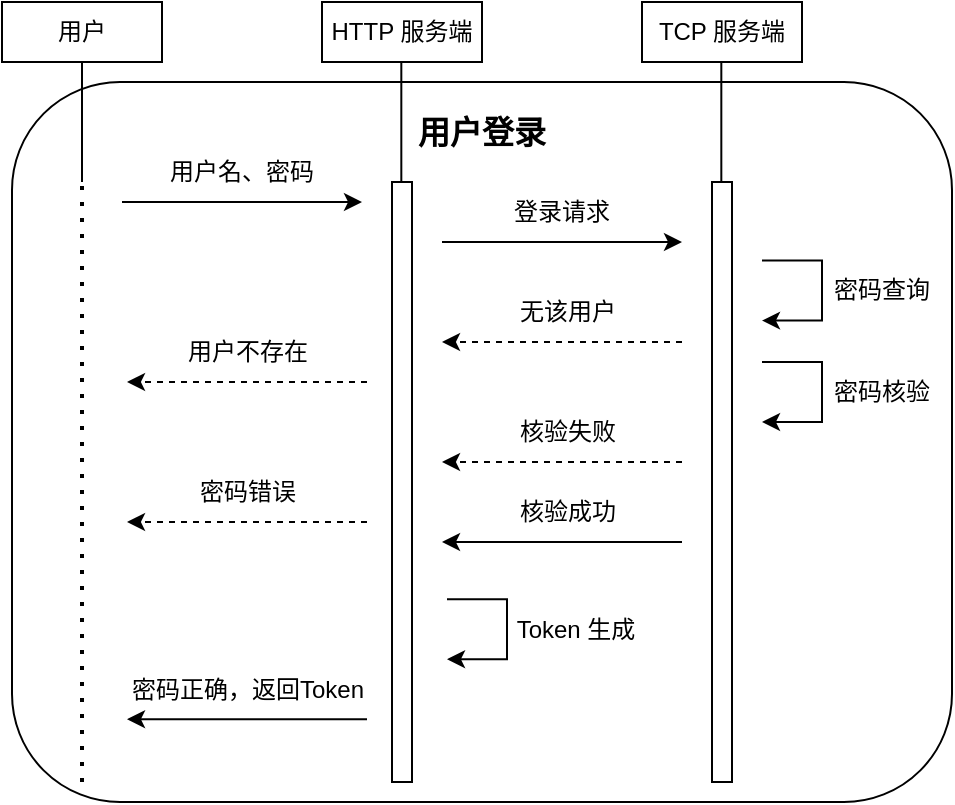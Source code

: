 <mxfile version="19.0.3" type="device"><diagram id="7XqjCQAVJKyodX7F_-_t" name="第 1 页"><mxGraphModel dx="691" dy="455" grid="1" gridSize="10" guides="1" tooltips="1" connect="1" arrows="1" fold="1" page="1" pageScale="1" pageWidth="827" pageHeight="1169" math="0" shadow="0"><root><mxCell id="0"/><mxCell id="1" parent="0"/><mxCell id="q8X-Lo3fpseCHBHQoex1-1" value="" style="rounded=1;whiteSpace=wrap;html=1;" vertex="1" parent="1"><mxGeometry x="165" y="160" width="470" height="360" as="geometry"/></mxCell><mxCell id="kEo1OsRIMB6gQXbBXC4u-1" value="用户" style="rounded=0;whiteSpace=wrap;html=1;" parent="1" vertex="1"><mxGeometry x="160" y="120" width="80" height="30" as="geometry"/></mxCell><mxCell id="kEo1OsRIMB6gQXbBXC4u-2" value="HTTP 服务端" style="rounded=0;whiteSpace=wrap;html=1;" parent="1" vertex="1"><mxGeometry x="320" y="120" width="80" height="30" as="geometry"/></mxCell><mxCell id="kEo1OsRIMB6gQXbBXC4u-3" value="TCP 服务端" style="rounded=0;whiteSpace=wrap;html=1;" parent="1" vertex="1"><mxGeometry x="480" y="120" width="80" height="30" as="geometry"/></mxCell><mxCell id="kEo1OsRIMB6gQXbBXC4u-7" value="" style="endArrow=none;dashed=1;html=1;dashPattern=1 3;strokeWidth=2;rounded=0;" parent="1" edge="1"><mxGeometry width="50" height="50" relative="1" as="geometry"><mxPoint x="200" y="510" as="sourcePoint"/><mxPoint x="200" y="210" as="targetPoint"/></mxGeometry></mxCell><mxCell id="kEo1OsRIMB6gQXbBXC4u-8" value="" style="rounded=0;whiteSpace=wrap;html=1;" parent="1" vertex="1"><mxGeometry x="355" y="210" width="10" height="300" as="geometry"/></mxCell><mxCell id="kEo1OsRIMB6gQXbBXC4u-9" value="" style="rounded=0;whiteSpace=wrap;html=1;" parent="1" vertex="1"><mxGeometry x="515" y="210" width="10" height="300" as="geometry"/></mxCell><mxCell id="kEo1OsRIMB6gQXbBXC4u-10" value="" style="endArrow=classic;html=1;rounded=0;" parent="1" edge="1"><mxGeometry width="50" height="50" relative="1" as="geometry"><mxPoint x="220" y="220" as="sourcePoint"/><mxPoint x="340" y="220" as="targetPoint"/></mxGeometry></mxCell><mxCell id="kEo1OsRIMB6gQXbBXC4u-11" value="用户名、密码" style="text;html=1;strokeColor=none;fillColor=none;align=center;verticalAlign=middle;whiteSpace=wrap;rounded=0;" parent="1" vertex="1"><mxGeometry x="240" y="190" width="80" height="30" as="geometry"/></mxCell><mxCell id="kEo1OsRIMB6gQXbBXC4u-12" value="" style="endArrow=classic;html=1;rounded=0;" parent="1" edge="1"><mxGeometry width="50" height="50" relative="1" as="geometry"><mxPoint x="380" y="240" as="sourcePoint"/><mxPoint x="500" y="240" as="targetPoint"/></mxGeometry></mxCell><mxCell id="kEo1OsRIMB6gQXbBXC4u-13" value="登录请求" style="text;html=1;strokeColor=none;fillColor=none;align=center;verticalAlign=middle;whiteSpace=wrap;rounded=0;" parent="1" vertex="1"><mxGeometry x="400" y="210" width="80" height="30" as="geometry"/></mxCell><mxCell id="kEo1OsRIMB6gQXbBXC4u-23" value="" style="endArrow=classic;html=1;rounded=0;strokeWidth=1;dashed=1;" parent="1" edge="1"><mxGeometry width="50" height="50" relative="1" as="geometry"><mxPoint x="342.5" y="380" as="sourcePoint"/><mxPoint x="222.5" y="380" as="targetPoint"/></mxGeometry></mxCell><mxCell id="kEo1OsRIMB6gQXbBXC4u-24" value="密码错误" style="text;html=1;strokeColor=none;fillColor=none;align=center;verticalAlign=middle;whiteSpace=wrap;rounded=0;" parent="1" vertex="1"><mxGeometry x="252.5" y="350" width="60" height="30" as="geometry"/></mxCell><mxCell id="kEo1OsRIMB6gQXbBXC4u-25" value="" style="endArrow=classic;html=1;rounded=0;strokeWidth=1;dashed=1;" parent="1" edge="1"><mxGeometry width="50" height="50" relative="1" as="geometry"><mxPoint x="500" y="290" as="sourcePoint"/><mxPoint x="380" y="290.0" as="targetPoint"/></mxGeometry></mxCell><mxCell id="kEo1OsRIMB6gQXbBXC4u-26" value="无该用户" style="text;html=1;strokeColor=none;fillColor=none;align=center;verticalAlign=middle;whiteSpace=wrap;rounded=0;" parent="1" vertex="1"><mxGeometry x="402.5" y="260" width="80" height="30" as="geometry"/></mxCell><mxCell id="kEo1OsRIMB6gQXbBXC4u-27" value="" style="endArrow=classic;html=1;rounded=0;strokeWidth=1;dashed=1;" parent="1" edge="1"><mxGeometry width="50" height="50" relative="1" as="geometry"><mxPoint x="342.5" y="310" as="sourcePoint"/><mxPoint x="222.5" y="310" as="targetPoint"/></mxGeometry></mxCell><mxCell id="kEo1OsRIMB6gQXbBXC4u-28" value="用户不存在" style="text;html=1;strokeColor=none;fillColor=none;align=center;verticalAlign=middle;whiteSpace=wrap;rounded=0;" parent="1" vertex="1"><mxGeometry x="247.5" y="280" width="70" height="30" as="geometry"/></mxCell><mxCell id="WjnyDshQTL_HAUHDvK6j-1" value="" style="endArrow=classic;html=1;rounded=0;strokeWidth=1;" parent="1" edge="1"><mxGeometry width="50" height="50" relative="1" as="geometry"><mxPoint x="342.5" y="478.62" as="sourcePoint"/><mxPoint x="222.5" y="478.62" as="targetPoint"/></mxGeometry></mxCell><mxCell id="WjnyDshQTL_HAUHDvK6j-2" value="密码正确，返回Token" style="text;html=1;strokeColor=none;fillColor=none;align=center;verticalAlign=middle;whiteSpace=wrap;rounded=0;" parent="1" vertex="1"><mxGeometry x="217.5" y="448.62" width="130" height="30" as="geometry"/></mxCell><mxCell id="h3ICJpgvIi2lO7AOUBQT-1" value="" style="edgeStyle=elbowEdgeStyle;elbow=horizontal;endArrow=classic;html=1;rounded=0;strokeWidth=1;" parent="1" edge="1"><mxGeometry width="50" height="50" relative="1" as="geometry"><mxPoint x="540" y="249.31" as="sourcePoint"/><mxPoint x="540" y="279.31" as="targetPoint"/><Array as="points"><mxPoint x="570" y="269.31"/></Array></mxGeometry></mxCell><mxCell id="h3ICJpgvIi2lO7AOUBQT-2" value="密码查询" style="text;html=1;strokeColor=none;fillColor=none;align=center;verticalAlign=middle;whiteSpace=wrap;rounded=0;" parent="1" vertex="1"><mxGeometry x="570" y="249.31" width="60" height="30" as="geometry"/></mxCell><mxCell id="h3ICJpgvIi2lO7AOUBQT-3" value="" style="edgeStyle=elbowEdgeStyle;elbow=horizontal;endArrow=classic;html=1;rounded=0;strokeWidth=1;" parent="1" edge="1"><mxGeometry width="50" height="50" relative="1" as="geometry"><mxPoint x="540" y="300.0" as="sourcePoint"/><mxPoint x="540" y="330.0" as="targetPoint"/><Array as="points"><mxPoint x="570" y="320"/></Array></mxGeometry></mxCell><mxCell id="h3ICJpgvIi2lO7AOUBQT-4" value="密码核验" style="text;html=1;strokeColor=none;fillColor=none;align=center;verticalAlign=middle;whiteSpace=wrap;rounded=0;" parent="1" vertex="1"><mxGeometry x="570" y="300" width="60" height="30" as="geometry"/></mxCell><mxCell id="h3ICJpgvIi2lO7AOUBQT-5" value="" style="endArrow=classic;html=1;rounded=0;strokeWidth=1;dashed=1;" parent="1" edge="1"><mxGeometry width="50" height="50" relative="1" as="geometry"><mxPoint x="500" y="350.0" as="sourcePoint"/><mxPoint x="380.0" y="350.0" as="targetPoint"/></mxGeometry></mxCell><mxCell id="h3ICJpgvIi2lO7AOUBQT-6" value="核验失败" style="text;html=1;strokeColor=none;fillColor=none;align=center;verticalAlign=middle;whiteSpace=wrap;rounded=0;" parent="1" vertex="1"><mxGeometry x="412.5" y="320" width="60" height="30" as="geometry"/></mxCell><mxCell id="h3ICJpgvIi2lO7AOUBQT-7" value="" style="endArrow=classic;html=1;rounded=0;strokeWidth=1;" parent="1" edge="1"><mxGeometry width="50" height="50" relative="1" as="geometry"><mxPoint x="500" y="390" as="sourcePoint"/><mxPoint x="380" y="390" as="targetPoint"/></mxGeometry></mxCell><mxCell id="h3ICJpgvIi2lO7AOUBQT-8" value="核验成功" style="text;html=1;strokeColor=none;fillColor=none;align=center;verticalAlign=middle;whiteSpace=wrap;rounded=0;dashed=1;" parent="1" vertex="1"><mxGeometry x="412.5" y="360" width="60" height="30" as="geometry"/></mxCell><mxCell id="h3ICJpgvIi2lO7AOUBQT-9" value="" style="edgeStyle=elbowEdgeStyle;elbow=horizontal;endArrow=classic;html=1;rounded=0;strokeWidth=1;" parent="1" edge="1"><mxGeometry width="50" height="50" relative="1" as="geometry"><mxPoint x="382.5" y="418.62" as="sourcePoint"/><mxPoint x="382.5" y="448.62" as="targetPoint"/><Array as="points"><mxPoint x="412.5" y="438.62"/></Array></mxGeometry></mxCell><mxCell id="h3ICJpgvIi2lO7AOUBQT-10" value="Token 生成" style="text;html=1;strokeColor=none;fillColor=none;align=center;verticalAlign=middle;whiteSpace=wrap;rounded=0;" parent="1" vertex="1"><mxGeometry x="412.5" y="418.62" width="67.5" height="30" as="geometry"/></mxCell><mxCell id="q8X-Lo3fpseCHBHQoex1-3" value="&lt;font style=&quot;font-size: 16px;&quot;&gt;&lt;b&gt;用户登录&lt;/b&gt;&lt;/font&gt;" style="text;html=1;strokeColor=none;fillColor=none;align=center;verticalAlign=middle;whiteSpace=wrap;rounded=0;" vertex="1" parent="1"><mxGeometry x="275" y="170" width="250" height="30" as="geometry"/></mxCell><mxCell id="q8X-Lo3fpseCHBHQoex1-35" value="" style="endArrow=none;html=1;rounded=0;fontSize=12;entryX=0.5;entryY=1;entryDx=0;entryDy=0;" edge="1" parent="1" target="kEo1OsRIMB6gQXbBXC4u-1"><mxGeometry width="50" height="50" relative="1" as="geometry"><mxPoint x="200" y="210" as="sourcePoint"/><mxPoint x="440" y="250" as="targetPoint"/></mxGeometry></mxCell><mxCell id="q8X-Lo3fpseCHBHQoex1-36" value="" style="endArrow=none;html=1;rounded=0;fontSize=12;entryX=0.5;entryY=1;entryDx=0;entryDy=0;" edge="1" parent="1"><mxGeometry width="50" height="50" relative="1" as="geometry"><mxPoint x="359.66" y="210" as="sourcePoint"/><mxPoint x="359.66" y="150" as="targetPoint"/></mxGeometry></mxCell><mxCell id="q8X-Lo3fpseCHBHQoex1-37" value="" style="endArrow=none;html=1;rounded=0;fontSize=12;entryX=0.5;entryY=1;entryDx=0;entryDy=0;" edge="1" parent="1"><mxGeometry width="50" height="50" relative="1" as="geometry"><mxPoint x="519.66" y="210" as="sourcePoint"/><mxPoint x="519.66" y="150" as="targetPoint"/></mxGeometry></mxCell></root></mxGraphModel></diagram></mxfile>
